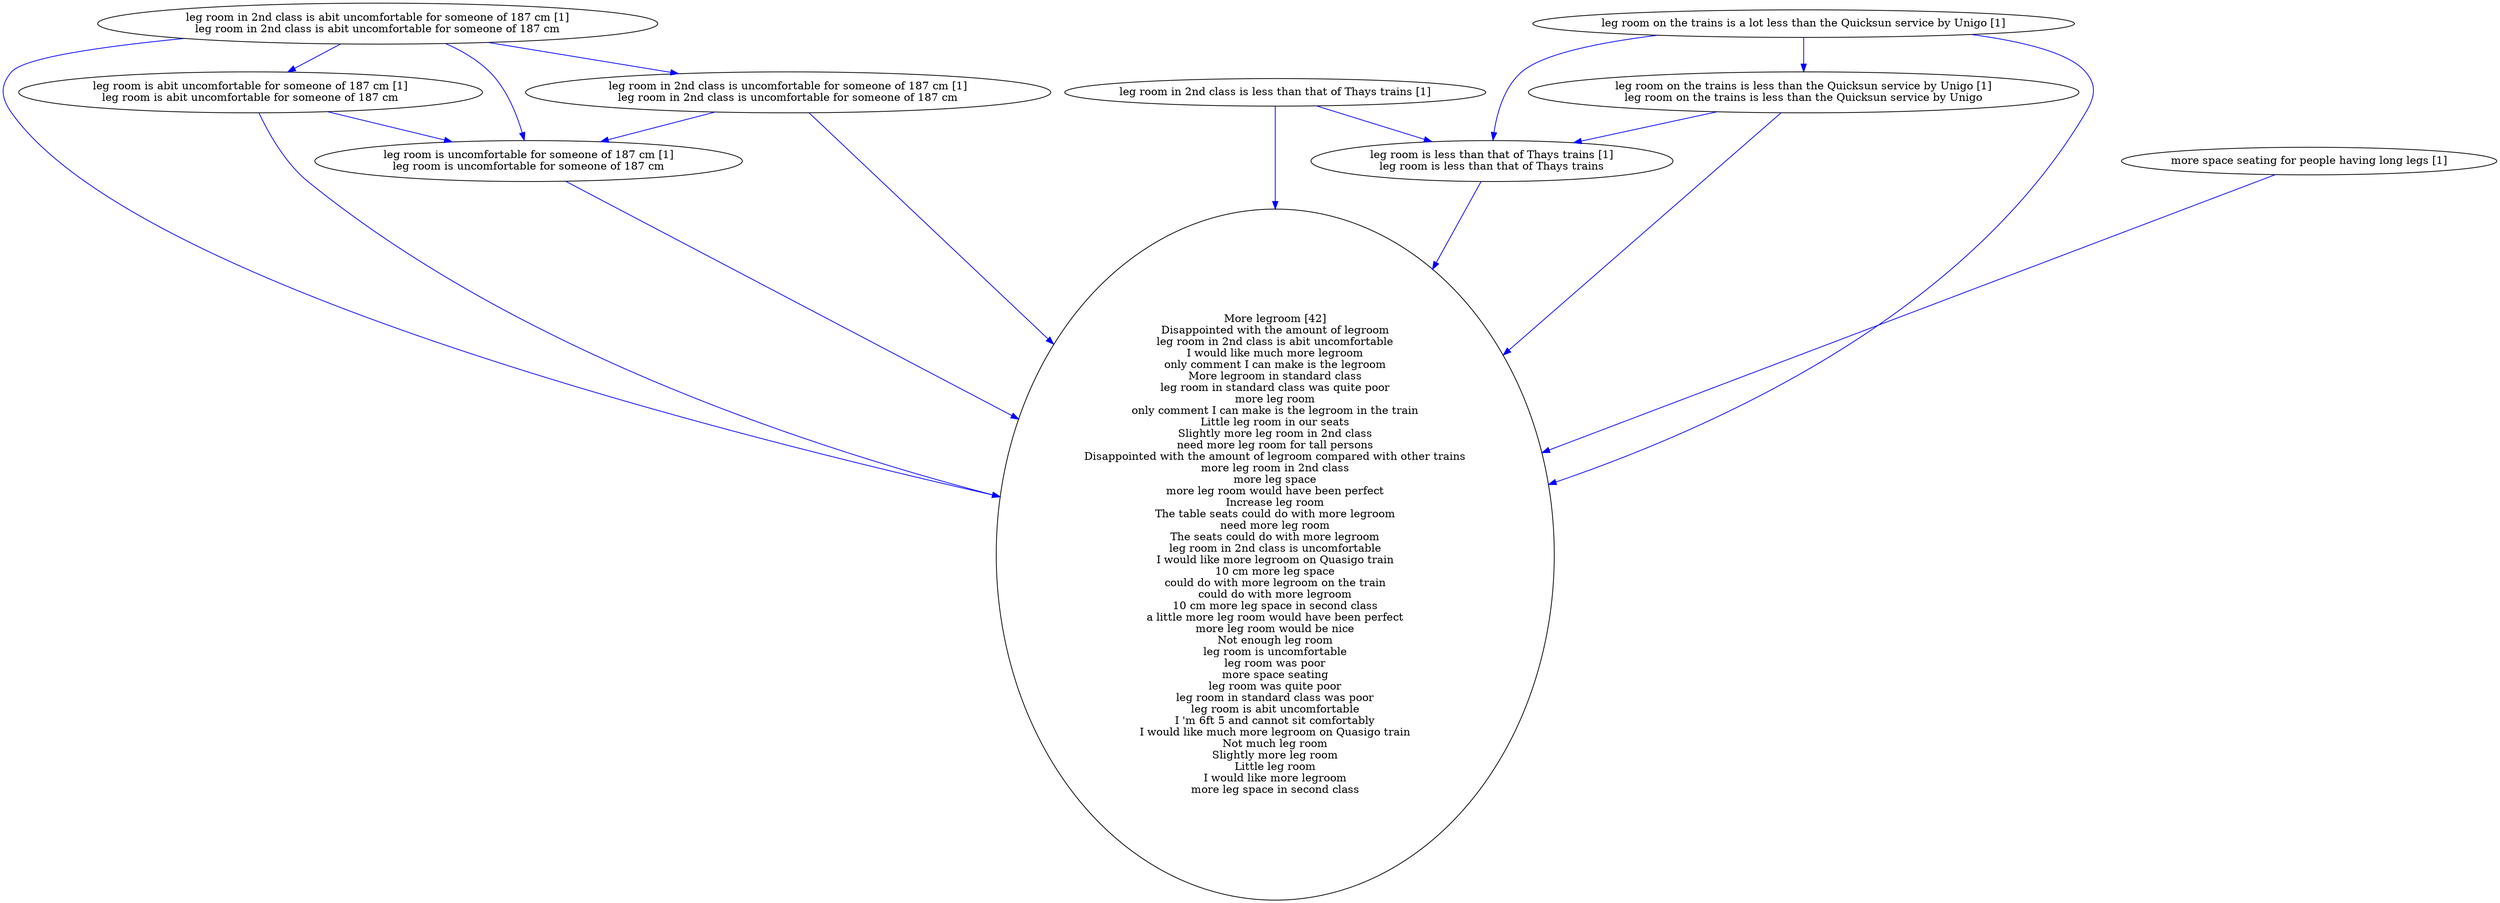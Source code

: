 digraph collapsedGraph {
"More legroom [42]\nDisappointed with the amount of legroom\nleg room in 2nd class is abit uncomfortable\nI would like much more legroom\nonly comment I can make is the legroom\nMore legroom in standard class\nleg room in standard class was quite poor\nmore leg room\nonly comment I can make is the legroom in the train\nLittle leg room in our seats\nSlightly more leg room in 2nd class\nneed more leg room for tall persons\nDisappointed with the amount of legroom compared with other trains\nmore leg room in 2nd class\nmore leg space\nmore leg room would have been perfect\nIncrease leg room\nThe table seats could do with more legroom\nneed more leg room\nThe seats could do with more legroom\nleg room in 2nd class is uncomfortable\nI would like more legroom on Quasigo train\n10 cm more leg space\ncould do with more legroom on the train\ncould do with more legroom\n10 cm more leg space in second class\na little more leg room would have been perfect\nmore leg room would be nice\nNot enough leg room\nleg room is uncomfortable\nleg room was poor\nmore space seating\nleg room was quite poor\nleg room in standard class was poor\nleg room is abit uncomfortable\nI 'm 6ft 5 and cannot sit comfortably\nI would like much more legroom on Quasigo train\nNot much leg room\nSlightly more leg room\nLittle leg room\nI would like more legroom\nmore leg space in second class""leg room in 2nd class is abit uncomfortable for someone of 187 cm [1]\nleg room in 2nd class is abit uncomfortable for someone of 187 cm""leg room is abit uncomfortable for someone of 187 cm [1]\nleg room is abit uncomfortable for someone of 187 cm""leg room is uncomfortable for someone of 187 cm [1]\nleg room is uncomfortable for someone of 187 cm""leg room in 2nd class is uncomfortable for someone of 187 cm [1]\nleg room in 2nd class is uncomfortable for someone of 187 cm""leg room in 2nd class is less than that of Thays trains [1]""leg room is less than that of Thays trains [1]\nleg room is less than that of Thays trains""leg room on the trains is a lot less than the Quicksun service by Unigo [1]""leg room on the trains is less than the Quicksun service by Unigo [1]\nleg room on the trains is less than the Quicksun service by Unigo""more space seating for people having long legs [1]""leg room in 2nd class is abit uncomfortable for someone of 187 cm [1]\nleg room in 2nd class is abit uncomfortable for someone of 187 cm" -> "leg room is abit uncomfortable for someone of 187 cm [1]\nleg room is abit uncomfortable for someone of 187 cm" [color=blue]
"leg room is abit uncomfortable for someone of 187 cm [1]\nleg room is abit uncomfortable for someone of 187 cm" -> "leg room is uncomfortable for someone of 187 cm [1]\nleg room is uncomfortable for someone of 187 cm" [color=blue]
"leg room in 2nd class is abit uncomfortable for someone of 187 cm [1]\nleg room in 2nd class is abit uncomfortable for someone of 187 cm" -> "leg room in 2nd class is uncomfortable for someone of 187 cm [1]\nleg room in 2nd class is uncomfortable for someone of 187 cm" [color=blue]
"leg room in 2nd class is uncomfortable for someone of 187 cm [1]\nleg room in 2nd class is uncomfortable for someone of 187 cm" -> "leg room is uncomfortable for someone of 187 cm [1]\nleg room is uncomfortable for someone of 187 cm" [color=blue]
"leg room in 2nd class is abit uncomfortable for someone of 187 cm [1]\nleg room in 2nd class is abit uncomfortable for someone of 187 cm" -> "leg room is uncomfortable for someone of 187 cm [1]\nleg room is uncomfortable for someone of 187 cm" [color=blue]
"leg room in 2nd class is abit uncomfortable for someone of 187 cm [1]\nleg room in 2nd class is abit uncomfortable for someone of 187 cm" -> "More legroom [42]\nDisappointed with the amount of legroom\nleg room in 2nd class is abit uncomfortable\nI would like much more legroom\nonly comment I can make is the legroom\nMore legroom in standard class\nleg room in standard class was quite poor\nmore leg room\nonly comment I can make is the legroom in the train\nLittle leg room in our seats\nSlightly more leg room in 2nd class\nneed more leg room for tall persons\nDisappointed with the amount of legroom compared with other trains\nmore leg room in 2nd class\nmore leg space\nmore leg room would have been perfect\nIncrease leg room\nThe table seats could do with more legroom\nneed more leg room\nThe seats could do with more legroom\nleg room in 2nd class is uncomfortable\nI would like more legroom on Quasigo train\n10 cm more leg space\ncould do with more legroom on the train\ncould do with more legroom\n10 cm more leg space in second class\na little more leg room would have been perfect\nmore leg room would be nice\nNot enough leg room\nleg room is uncomfortable\nleg room was poor\nmore space seating\nleg room was quite poor\nleg room in standard class was poor\nleg room is abit uncomfortable\nI 'm 6ft 5 and cannot sit comfortably\nI would like much more legroom on Quasigo train\nNot much leg room\nSlightly more leg room\nLittle leg room\nI would like more legroom\nmore leg space in second class" [color=blue]
"leg room is abit uncomfortable for someone of 187 cm [1]\nleg room is abit uncomfortable for someone of 187 cm" -> "More legroom [42]\nDisappointed with the amount of legroom\nleg room in 2nd class is abit uncomfortable\nI would like much more legroom\nonly comment I can make is the legroom\nMore legroom in standard class\nleg room in standard class was quite poor\nmore leg room\nonly comment I can make is the legroom in the train\nLittle leg room in our seats\nSlightly more leg room in 2nd class\nneed more leg room for tall persons\nDisappointed with the amount of legroom compared with other trains\nmore leg room in 2nd class\nmore leg space\nmore leg room would have been perfect\nIncrease leg room\nThe table seats could do with more legroom\nneed more leg room\nThe seats could do with more legroom\nleg room in 2nd class is uncomfortable\nI would like more legroom on Quasigo train\n10 cm more leg space\ncould do with more legroom on the train\ncould do with more legroom\n10 cm more leg space in second class\na little more leg room would have been perfect\nmore leg room would be nice\nNot enough leg room\nleg room is uncomfortable\nleg room was poor\nmore space seating\nleg room was quite poor\nleg room in standard class was poor\nleg room is abit uncomfortable\nI 'm 6ft 5 and cannot sit comfortably\nI would like much more legroom on Quasigo train\nNot much leg room\nSlightly more leg room\nLittle leg room\nI would like more legroom\nmore leg space in second class" [color=blue]
"leg room is uncomfortable for someone of 187 cm [1]\nleg room is uncomfortable for someone of 187 cm" -> "More legroom [42]\nDisappointed with the amount of legroom\nleg room in 2nd class is abit uncomfortable\nI would like much more legroom\nonly comment I can make is the legroom\nMore legroom in standard class\nleg room in standard class was quite poor\nmore leg room\nonly comment I can make is the legroom in the train\nLittle leg room in our seats\nSlightly more leg room in 2nd class\nneed more leg room for tall persons\nDisappointed with the amount of legroom compared with other trains\nmore leg room in 2nd class\nmore leg space\nmore leg room would have been perfect\nIncrease leg room\nThe table seats could do with more legroom\nneed more leg room\nThe seats could do with more legroom\nleg room in 2nd class is uncomfortable\nI would like more legroom on Quasigo train\n10 cm more leg space\ncould do with more legroom on the train\ncould do with more legroom\n10 cm more leg space in second class\na little more leg room would have been perfect\nmore leg room would be nice\nNot enough leg room\nleg room is uncomfortable\nleg room was poor\nmore space seating\nleg room was quite poor\nleg room in standard class was poor\nleg room is abit uncomfortable\nI 'm 6ft 5 and cannot sit comfortably\nI would like much more legroom on Quasigo train\nNot much leg room\nSlightly more leg room\nLittle leg room\nI would like more legroom\nmore leg space in second class" [color=blue]
"leg room in 2nd class is uncomfortable for someone of 187 cm [1]\nleg room in 2nd class is uncomfortable for someone of 187 cm" -> "More legroom [42]\nDisappointed with the amount of legroom\nleg room in 2nd class is abit uncomfortable\nI would like much more legroom\nonly comment I can make is the legroom\nMore legroom in standard class\nleg room in standard class was quite poor\nmore leg room\nonly comment I can make is the legroom in the train\nLittle leg room in our seats\nSlightly more leg room in 2nd class\nneed more leg room for tall persons\nDisappointed with the amount of legroom compared with other trains\nmore leg room in 2nd class\nmore leg space\nmore leg room would have been perfect\nIncrease leg room\nThe table seats could do with more legroom\nneed more leg room\nThe seats could do with more legroom\nleg room in 2nd class is uncomfortable\nI would like more legroom on Quasigo train\n10 cm more leg space\ncould do with more legroom on the train\ncould do with more legroom\n10 cm more leg space in second class\na little more leg room would have been perfect\nmore leg room would be nice\nNot enough leg room\nleg room is uncomfortable\nleg room was poor\nmore space seating\nleg room was quite poor\nleg room in standard class was poor\nleg room is abit uncomfortable\nI 'm 6ft 5 and cannot sit comfortably\nI would like much more legroom on Quasigo train\nNot much leg room\nSlightly more leg room\nLittle leg room\nI would like more legroom\nmore leg space in second class" [color=blue]
"leg room in 2nd class is less than that of Thays trains [1]" -> "leg room is less than that of Thays trains [1]\nleg room is less than that of Thays trains" [color=blue]
"leg room in 2nd class is less than that of Thays trains [1]" -> "More legroom [42]\nDisappointed with the amount of legroom\nleg room in 2nd class is abit uncomfortable\nI would like much more legroom\nonly comment I can make is the legroom\nMore legroom in standard class\nleg room in standard class was quite poor\nmore leg room\nonly comment I can make is the legroom in the train\nLittle leg room in our seats\nSlightly more leg room in 2nd class\nneed more leg room for tall persons\nDisappointed with the amount of legroom compared with other trains\nmore leg room in 2nd class\nmore leg space\nmore leg room would have been perfect\nIncrease leg room\nThe table seats could do with more legroom\nneed more leg room\nThe seats could do with more legroom\nleg room in 2nd class is uncomfortable\nI would like more legroom on Quasigo train\n10 cm more leg space\ncould do with more legroom on the train\ncould do with more legroom\n10 cm more leg space in second class\na little more leg room would have been perfect\nmore leg room would be nice\nNot enough leg room\nleg room is uncomfortable\nleg room was poor\nmore space seating\nleg room was quite poor\nleg room in standard class was poor\nleg room is abit uncomfortable\nI 'm 6ft 5 and cannot sit comfortably\nI would like much more legroom on Quasigo train\nNot much leg room\nSlightly more leg room\nLittle leg room\nI would like more legroom\nmore leg space in second class" [color=blue]
"leg room is less than that of Thays trains [1]\nleg room is less than that of Thays trains" -> "More legroom [42]\nDisappointed with the amount of legroom\nleg room in 2nd class is abit uncomfortable\nI would like much more legroom\nonly comment I can make is the legroom\nMore legroom in standard class\nleg room in standard class was quite poor\nmore leg room\nonly comment I can make is the legroom in the train\nLittle leg room in our seats\nSlightly more leg room in 2nd class\nneed more leg room for tall persons\nDisappointed with the amount of legroom compared with other trains\nmore leg room in 2nd class\nmore leg space\nmore leg room would have been perfect\nIncrease leg room\nThe table seats could do with more legroom\nneed more leg room\nThe seats could do with more legroom\nleg room in 2nd class is uncomfortable\nI would like more legroom on Quasigo train\n10 cm more leg space\ncould do with more legroom on the train\ncould do with more legroom\n10 cm more leg space in second class\na little more leg room would have been perfect\nmore leg room would be nice\nNot enough leg room\nleg room is uncomfortable\nleg room was poor\nmore space seating\nleg room was quite poor\nleg room in standard class was poor\nleg room is abit uncomfortable\nI 'm 6ft 5 and cannot sit comfortably\nI would like much more legroom on Quasigo train\nNot much leg room\nSlightly more leg room\nLittle leg room\nI would like more legroom\nmore leg space in second class" [color=blue]
"leg room on the trains is a lot less than the Quicksun service by Unigo [1]" -> "leg room on the trains is less than the Quicksun service by Unigo [1]\nleg room on the trains is less than the Quicksun service by Unigo" [color=blue]
"leg room on the trains is a lot less than the Quicksun service by Unigo [1]" -> "More legroom [42]\nDisappointed with the amount of legroom\nleg room in 2nd class is abit uncomfortable\nI would like much more legroom\nonly comment I can make is the legroom\nMore legroom in standard class\nleg room in standard class was quite poor\nmore leg room\nonly comment I can make is the legroom in the train\nLittle leg room in our seats\nSlightly more leg room in 2nd class\nneed more leg room for tall persons\nDisappointed with the amount of legroom compared with other trains\nmore leg room in 2nd class\nmore leg space\nmore leg room would have been perfect\nIncrease leg room\nThe table seats could do with more legroom\nneed more leg room\nThe seats could do with more legroom\nleg room in 2nd class is uncomfortable\nI would like more legroom on Quasigo train\n10 cm more leg space\ncould do with more legroom on the train\ncould do with more legroom\n10 cm more leg space in second class\na little more leg room would have been perfect\nmore leg room would be nice\nNot enough leg room\nleg room is uncomfortable\nleg room was poor\nmore space seating\nleg room was quite poor\nleg room in standard class was poor\nleg room is abit uncomfortable\nI 'm 6ft 5 and cannot sit comfortably\nI would like much more legroom on Quasigo train\nNot much leg room\nSlightly more leg room\nLittle leg room\nI would like more legroom\nmore leg space in second class" [color=blue]
"leg room on the trains is a lot less than the Quicksun service by Unigo [1]" -> "leg room is less than that of Thays trains [1]\nleg room is less than that of Thays trains" [color=blue]
"leg room on the trains is less than the Quicksun service by Unigo [1]\nleg room on the trains is less than the Quicksun service by Unigo" -> "More legroom [42]\nDisappointed with the amount of legroom\nleg room in 2nd class is abit uncomfortable\nI would like much more legroom\nonly comment I can make is the legroom\nMore legroom in standard class\nleg room in standard class was quite poor\nmore leg room\nonly comment I can make is the legroom in the train\nLittle leg room in our seats\nSlightly more leg room in 2nd class\nneed more leg room for tall persons\nDisappointed with the amount of legroom compared with other trains\nmore leg room in 2nd class\nmore leg space\nmore leg room would have been perfect\nIncrease leg room\nThe table seats could do with more legroom\nneed more leg room\nThe seats could do with more legroom\nleg room in 2nd class is uncomfortable\nI would like more legroom on Quasigo train\n10 cm more leg space\ncould do with more legroom on the train\ncould do with more legroom\n10 cm more leg space in second class\na little more leg room would have been perfect\nmore leg room would be nice\nNot enough leg room\nleg room is uncomfortable\nleg room was poor\nmore space seating\nleg room was quite poor\nleg room in standard class was poor\nleg room is abit uncomfortable\nI 'm 6ft 5 and cannot sit comfortably\nI would like much more legroom on Quasigo train\nNot much leg room\nSlightly more leg room\nLittle leg room\nI would like more legroom\nmore leg space in second class" [color=blue]
"leg room on the trains is less than the Quicksun service by Unigo [1]\nleg room on the trains is less than the Quicksun service by Unigo" -> "leg room is less than that of Thays trains [1]\nleg room is less than that of Thays trains" [color=blue]
"more space seating for people having long legs [1]" -> "More legroom [42]\nDisappointed with the amount of legroom\nleg room in 2nd class is abit uncomfortable\nI would like much more legroom\nonly comment I can make is the legroom\nMore legroom in standard class\nleg room in standard class was quite poor\nmore leg room\nonly comment I can make is the legroom in the train\nLittle leg room in our seats\nSlightly more leg room in 2nd class\nneed more leg room for tall persons\nDisappointed with the amount of legroom compared with other trains\nmore leg room in 2nd class\nmore leg space\nmore leg room would have been perfect\nIncrease leg room\nThe table seats could do with more legroom\nneed more leg room\nThe seats could do with more legroom\nleg room in 2nd class is uncomfortable\nI would like more legroom on Quasigo train\n10 cm more leg space\ncould do with more legroom on the train\ncould do with more legroom\n10 cm more leg space in second class\na little more leg room would have been perfect\nmore leg room would be nice\nNot enough leg room\nleg room is uncomfortable\nleg room was poor\nmore space seating\nleg room was quite poor\nleg room in standard class was poor\nleg room is abit uncomfortable\nI 'm 6ft 5 and cannot sit comfortably\nI would like much more legroom on Quasigo train\nNot much leg room\nSlightly more leg room\nLittle leg room\nI would like more legroom\nmore leg space in second class" [color=blue]
}